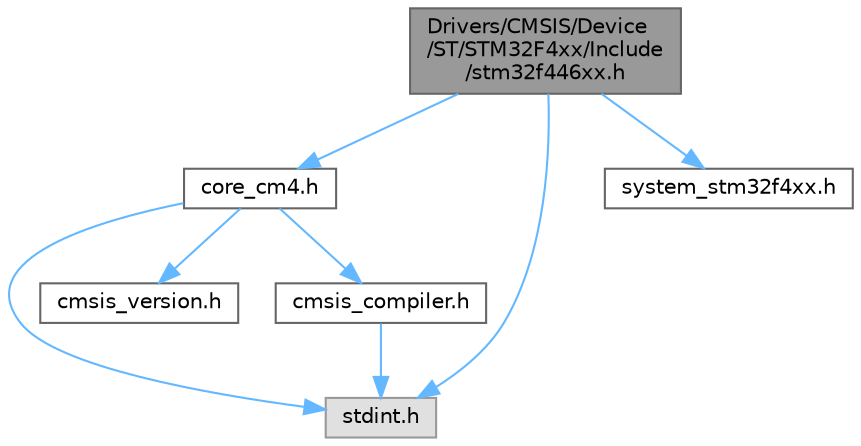 digraph "Drivers/CMSIS/Device/ST/STM32F4xx/Include/stm32f446xx.h"
{
 // LATEX_PDF_SIZE
  bgcolor="transparent";
  edge [fontname=Helvetica,fontsize=10,labelfontname=Helvetica,labelfontsize=10];
  node [fontname=Helvetica,fontsize=10,shape=box,height=0.2,width=0.4];
  Node1 [id="Node000001",label="Drivers/CMSIS/Device\l/ST/STM32F4xx/Include\l/stm32f446xx.h",height=0.2,width=0.4,color="gray40", fillcolor="grey60", style="filled", fontcolor="black",tooltip="CMSIS STM32F446xx Device Peripheral Access Layer Header File."];
  Node1 -> Node2 [id="edge1_Node000001_Node000002",color="steelblue1",style="solid",tooltip=" "];
  Node2 [id="Node000002",label="core_cm4.h",height=0.2,width=0.4,color="grey40", fillcolor="white", style="filled",URL="$core__cm4_8h.html",tooltip="CMSIS Cortex-M4 Core Peripheral Access Layer Header File."];
  Node2 -> Node3 [id="edge2_Node000002_Node000003",color="steelblue1",style="solid",tooltip=" "];
  Node3 [id="Node000003",label="stdint.h",height=0.2,width=0.4,color="grey60", fillcolor="#E0E0E0", style="filled",tooltip=" "];
  Node2 -> Node4 [id="edge3_Node000002_Node000004",color="steelblue1",style="solid",tooltip=" "];
  Node4 [id="Node000004",label="cmsis_version.h",height=0.2,width=0.4,color="grey40", fillcolor="white", style="filled",URL="$cmsis__version_8h.html",tooltip="CMSIS Core(M) Version definitions."];
  Node2 -> Node5 [id="edge4_Node000002_Node000005",color="steelblue1",style="solid",tooltip=" "];
  Node5 [id="Node000005",label="cmsis_compiler.h",height=0.2,width=0.4,color="grey40", fillcolor="white", style="filled",URL="$cmsis__compiler_8h.html",tooltip="CMSIS compiler generic header file."];
  Node5 -> Node3 [id="edge5_Node000005_Node000003",color="steelblue1",style="solid",tooltip=" "];
  Node1 -> Node6 [id="edge6_Node000001_Node000006",color="steelblue1",style="solid",tooltip=" "];
  Node6 [id="Node000006",label="system_stm32f4xx.h",height=0.2,width=0.4,color="grey40", fillcolor="white", style="filled",URL="$system__stm32f4xx_8h.html",tooltip="CMSIS Cortex-M4 Device System Source File for STM32F4xx devices."];
  Node1 -> Node3 [id="edge7_Node000001_Node000003",color="steelblue1",style="solid",tooltip=" "];
}
